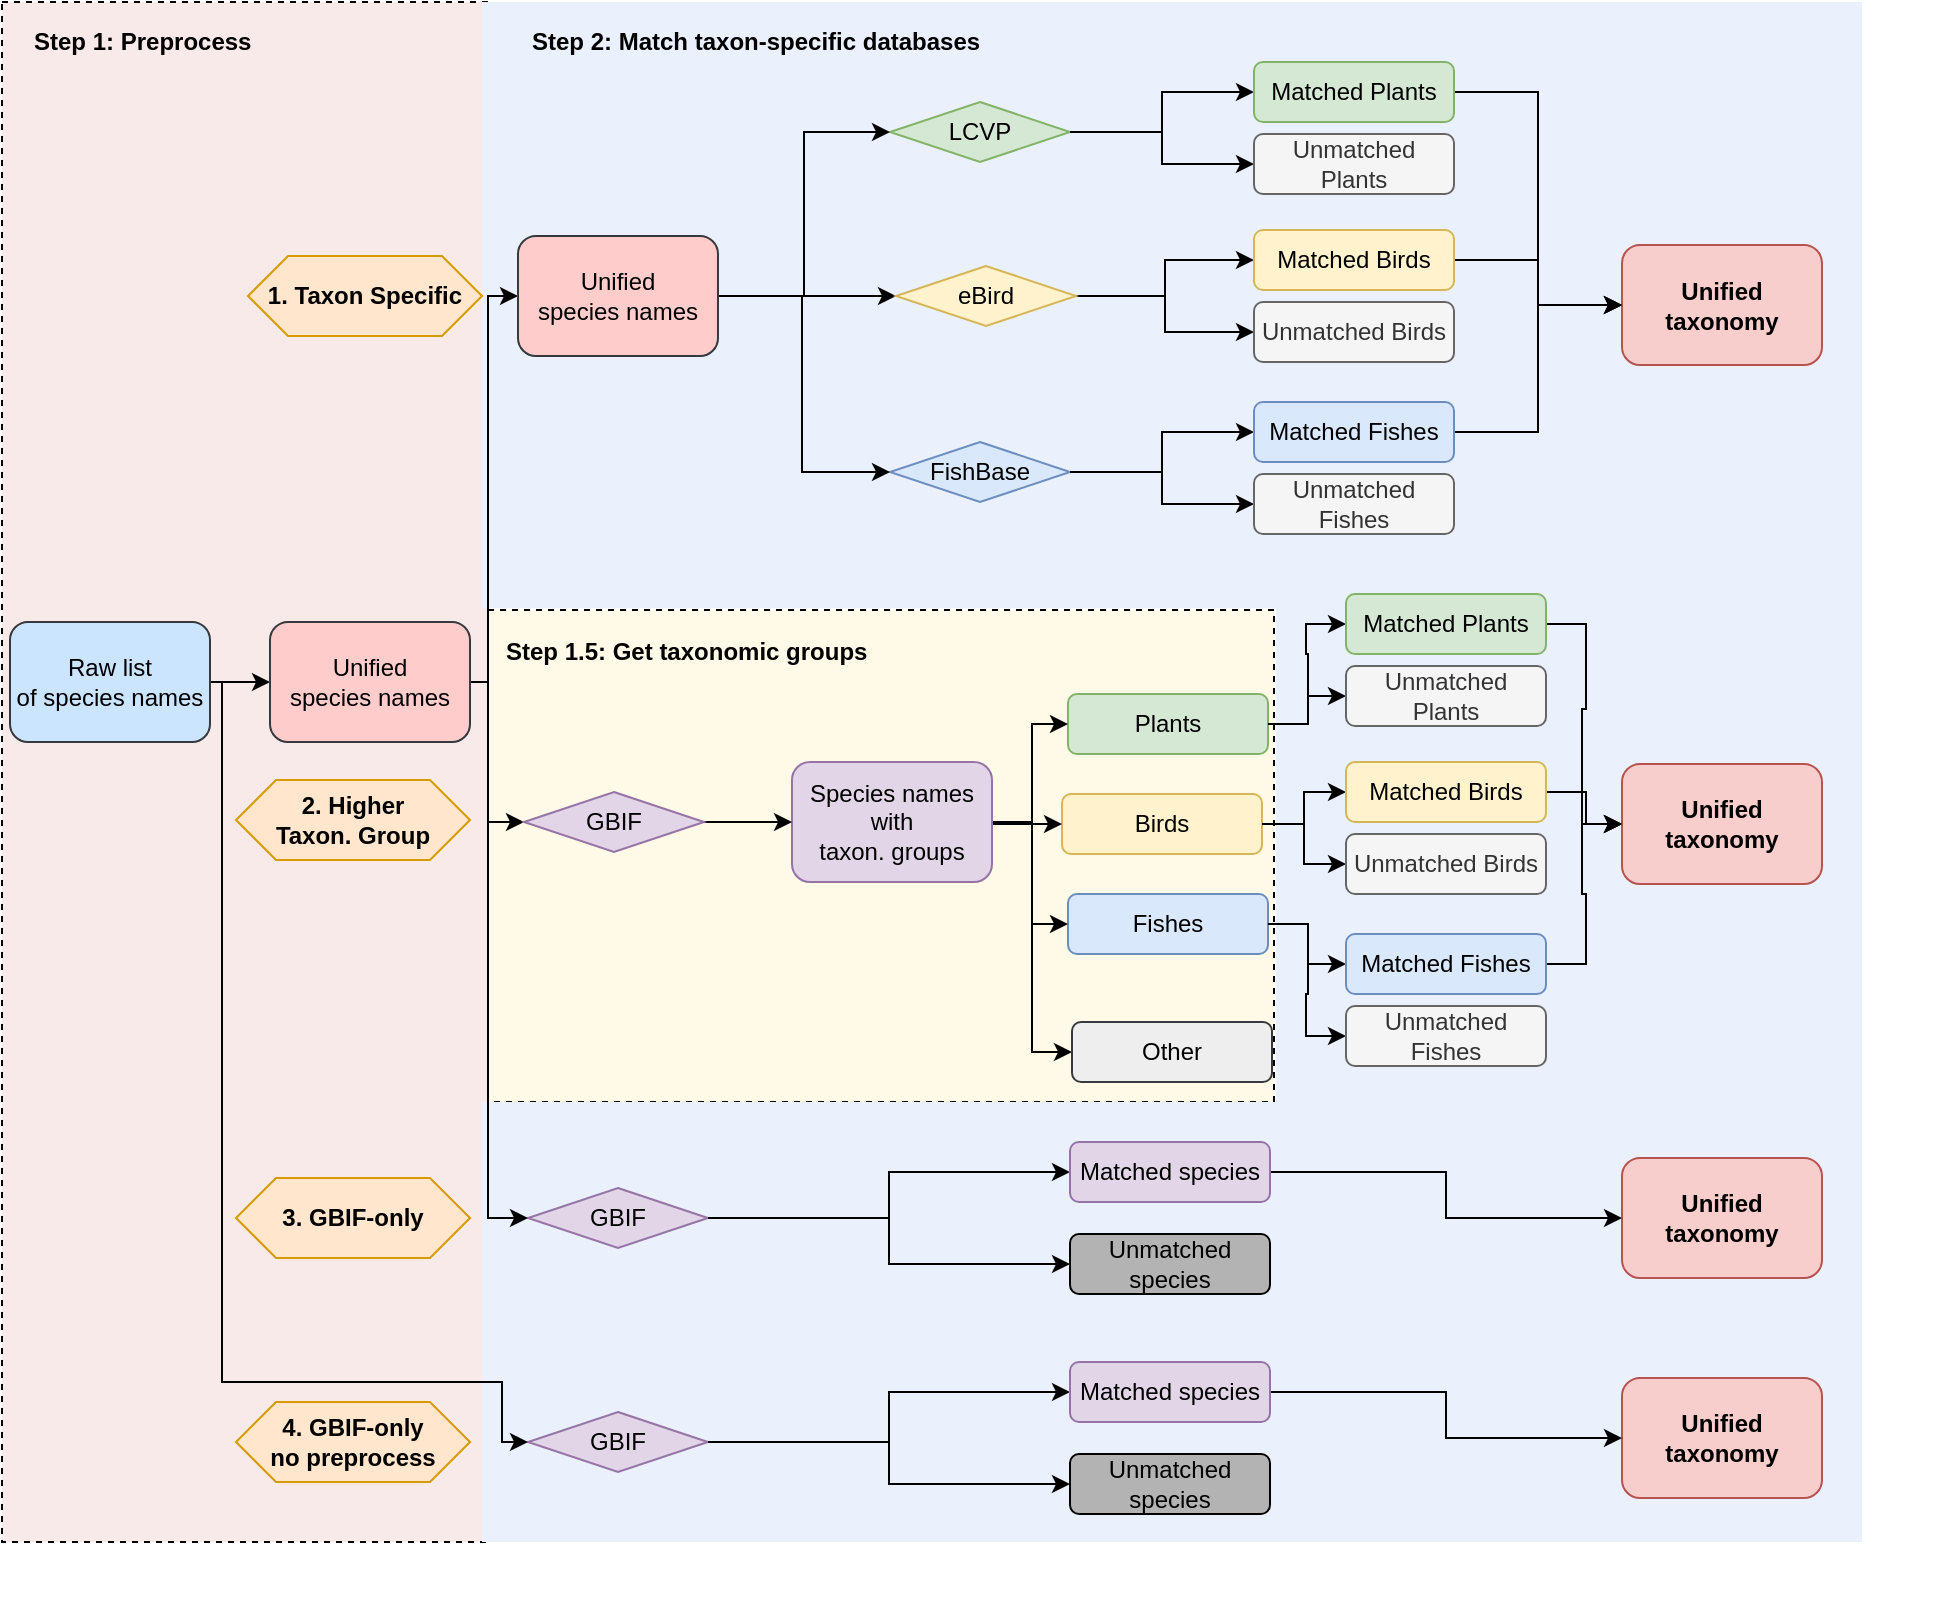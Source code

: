 <mxfile version="14.5.1" type="device"><diagram id="ho3QMGQrK5bbrxgUEx-L" name="Page-1"><mxGraphModel dx="1278" dy="948" grid="1" gridSize="10" guides="1" tooltips="1" connect="1" arrows="1" fold="1" page="1" pageScale="1" pageWidth="1169" pageHeight="827" math="0" shadow="0"><root><mxCell id="0"/><mxCell id="1" parent="0"/><mxCell id="CHZS9otSjiqZHN1OnSyR-111" value="" style="rounded=0;whiteSpace=wrap;html=1;labelBackgroundColor=none;fontFamily=Helvetica;align=left;strokeWidth=1;perimeterSpacing=0;dashed=1;fillColor=#FFFAE8;" vertex="1" parent="1"><mxGeometry x="243" y="304" width="393" height="246" as="geometry"/></mxCell><mxCell id="CHZS9otSjiqZHN1OnSyR-110" value="" style="rounded=0;whiteSpace=wrap;html=1;labelBackgroundColor=none;fontFamily=Helvetica;align=left;fillColor=#F8EAE9;dashed=1;" vertex="1" parent="1"><mxGeometry width="243" height="770" as="geometry"/></mxCell><mxCell id="CHZS9otSjiqZHN1OnSyR-116" value="" style="group" vertex="1" connectable="0" parent="1"><mxGeometry x="240" width="730" height="800" as="geometry"/></mxCell><mxCell id="CHZS9otSjiqZHN1OnSyR-114" value="" style="rounded=0;whiteSpace=wrap;html=1;labelBackgroundColor=none;fontFamily=Helvetica;align=left;fillColor=#EAF0FC;strokeColor=none;" vertex="1" parent="CHZS9otSjiqZHN1OnSyR-116"><mxGeometry x="397" y="303" width="293" height="467" as="geometry"/></mxCell><mxCell id="CHZS9otSjiqZHN1OnSyR-115" value="" style="rounded=0;whiteSpace=wrap;html=1;labelBackgroundColor=none;fontFamily=Helvetica;align=left;fillColor=#EAF0FC;strokeColor=none;" vertex="1" parent="CHZS9otSjiqZHN1OnSyR-116"><mxGeometry y="550" width="450" height="220" as="geometry"/></mxCell><mxCell id="CHZS9otSjiqZHN1OnSyR-112" value="" style="rounded=0;whiteSpace=wrap;html=1;labelBackgroundColor=none;fontFamily=Helvetica;align=left;fillColor=#EAF0FC;strokeColor=none;" vertex="1" parent="CHZS9otSjiqZHN1OnSyR-116"><mxGeometry width="690" height="303" as="geometry"/></mxCell><mxCell id="CHZS9otSjiqZHN1OnSyR-18" value="Fishes" style="rounded=1;whiteSpace=wrap;html=1;fillColor=#dae8fc;strokeColor=#6c8ebf;" vertex="1" parent="CHZS9otSjiqZHN1OnSyR-116"><mxGeometry x="293" y="446" width="100" height="30" as="geometry"/></mxCell><mxCell id="CHZS9otSjiqZHN1OnSyR-17" value="Birds" style="rounded=1;whiteSpace=wrap;html=1;fillColor=#fff2cc;strokeColor=#d6b656;" vertex="1" parent="CHZS9otSjiqZHN1OnSyR-116"><mxGeometry x="290" y="396" width="100" height="30" as="geometry"/></mxCell><mxCell id="CHZS9otSjiqZHN1OnSyR-13" value="Plants" style="rounded=1;whiteSpace=wrap;html=1;fillColor=#d5e8d4;strokeColor=#82b366;" vertex="1" parent="CHZS9otSjiqZHN1OnSyR-116"><mxGeometry x="293" y="346" width="100" height="30" as="geometry"/></mxCell><mxCell id="CHZS9otSjiqZHN1OnSyR-24" value="Unified taxonomy" style="rounded=1;whiteSpace=wrap;html=1;fillColor=#f8cecc;strokeColor=#b85450;fontStyle=1" vertex="1" parent="CHZS9otSjiqZHN1OnSyR-116"><mxGeometry x="570" y="381" width="100" height="60" as="geometry"/></mxCell><mxCell id="CHZS9otSjiqZHN1OnSyR-77" style="edgeStyle=orthogonalEdgeStyle;rounded=0;orthogonalLoop=1;jettySize=auto;html=1;exitX=1;exitY=0.5;exitDx=0;exitDy=0;entryX=0;entryY=0.5;entryDx=0;entryDy=0;" edge="1" parent="CHZS9otSjiqZHN1OnSyR-116" source="CHZS9otSjiqZHN1OnSyR-17" target="CHZS9otSjiqZHN1OnSyR-39"><mxGeometry relative="1" as="geometry"/></mxCell><mxCell id="CHZS9otSjiqZHN1OnSyR-76" style="edgeStyle=orthogonalEdgeStyle;rounded=0;orthogonalLoop=1;jettySize=auto;html=1;exitX=1;exitY=0.5;exitDx=0;exitDy=0;entryX=0;entryY=0.5;entryDx=0;entryDy=0;" edge="1" parent="CHZS9otSjiqZHN1OnSyR-116" source="CHZS9otSjiqZHN1OnSyR-17" target="CHZS9otSjiqZHN1OnSyR-38"><mxGeometry relative="1" as="geometry"/></mxCell><mxCell id="CHZS9otSjiqZHN1OnSyR-74" style="edgeStyle=orthogonalEdgeStyle;rounded=0;orthogonalLoop=1;jettySize=auto;html=1;exitX=1;exitY=0.5;exitDx=0;exitDy=0;entryX=0;entryY=0.5;entryDx=0;entryDy=0;" edge="1" parent="CHZS9otSjiqZHN1OnSyR-116" source="CHZS9otSjiqZHN1OnSyR-13" target="CHZS9otSjiqZHN1OnSyR-41"><mxGeometry relative="1" as="geometry"/></mxCell><mxCell id="CHZS9otSjiqZHN1OnSyR-75" style="edgeStyle=orthogonalEdgeStyle;rounded=0;orthogonalLoop=1;jettySize=auto;html=1;exitX=1;exitY=0.5;exitDx=0;exitDy=0;entryX=0;entryY=0.5;entryDx=0;entryDy=0;" edge="1" parent="CHZS9otSjiqZHN1OnSyR-116" source="CHZS9otSjiqZHN1OnSyR-13" target="CHZS9otSjiqZHN1OnSyR-42"><mxGeometry relative="1" as="geometry"/></mxCell><mxCell id="CHZS9otSjiqZHN1OnSyR-78" style="edgeStyle=orthogonalEdgeStyle;rounded=0;orthogonalLoop=1;jettySize=auto;html=1;exitX=1;exitY=0.5;exitDx=0;exitDy=0;entryX=0;entryY=0.5;entryDx=0;entryDy=0;" edge="1" parent="CHZS9otSjiqZHN1OnSyR-116" source="CHZS9otSjiqZHN1OnSyR-18" target="CHZS9otSjiqZHN1OnSyR-44"><mxGeometry relative="1" as="geometry"/></mxCell><mxCell id="CHZS9otSjiqZHN1OnSyR-79" style="edgeStyle=orthogonalEdgeStyle;rounded=0;orthogonalLoop=1;jettySize=auto;html=1;exitX=1;exitY=0.5;exitDx=0;exitDy=0;entryX=0;entryY=0.5;entryDx=0;entryDy=0;" edge="1" parent="CHZS9otSjiqZHN1OnSyR-116" source="CHZS9otSjiqZHN1OnSyR-18" target="CHZS9otSjiqZHN1OnSyR-45"><mxGeometry relative="1" as="geometry"/></mxCell><mxCell id="CHZS9otSjiqZHN1OnSyR-80" style="edgeStyle=orthogonalEdgeStyle;rounded=0;orthogonalLoop=1;jettySize=auto;html=1;exitX=1;exitY=0.5;exitDx=0;exitDy=0;entryX=0;entryY=0.5;entryDx=0;entryDy=0;" edge="1" parent="CHZS9otSjiqZHN1OnSyR-116" source="CHZS9otSjiqZHN1OnSyR-41" target="CHZS9otSjiqZHN1OnSyR-24"><mxGeometry relative="1" as="geometry"/></mxCell><mxCell id="CHZS9otSjiqZHN1OnSyR-81" style="edgeStyle=orthogonalEdgeStyle;rounded=0;orthogonalLoop=1;jettySize=auto;html=1;exitX=1;exitY=0.5;exitDx=0;exitDy=0;entryX=0;entryY=0.5;entryDx=0;entryDy=0;" edge="1" parent="CHZS9otSjiqZHN1OnSyR-116" source="CHZS9otSjiqZHN1OnSyR-38" target="CHZS9otSjiqZHN1OnSyR-24"><mxGeometry relative="1" as="geometry"><mxPoint x="610" y="420" as="targetPoint"/></mxGeometry></mxCell><mxCell id="CHZS9otSjiqZHN1OnSyR-82" style="edgeStyle=orthogonalEdgeStyle;rounded=0;orthogonalLoop=1;jettySize=auto;html=1;exitX=1;exitY=0.5;exitDx=0;exitDy=0;entryX=0;entryY=0.5;entryDx=0;entryDy=0;" edge="1" parent="CHZS9otSjiqZHN1OnSyR-116" source="CHZS9otSjiqZHN1OnSyR-44" target="CHZS9otSjiqZHN1OnSyR-24"><mxGeometry relative="1" as="geometry"><mxPoint x="590" y="440" as="targetPoint"/></mxGeometry></mxCell><mxCell id="CHZS9otSjiqZHN1OnSyR-105" value="&lt;span&gt;3. GBIF-only&lt;/span&gt;" style="shape=hexagon;perimeter=hexagonPerimeter2;whiteSpace=wrap;html=1;fixedSize=1;labelBackgroundColor=none;fillColor=#ffe6cc;align=center;strokeColor=#d79b00;fontStyle=1" vertex="1" parent="CHZS9otSjiqZHN1OnSyR-116"><mxGeometry x="-123" y="588" width="117" height="40" as="geometry"/></mxCell><mxCell id="CHZS9otSjiqZHN1OnSyR-52" value="GBIF" style="rhombus;whiteSpace=wrap;html=1;align=center;fillColor=#e1d5e7;strokeColor=#9673a6;" vertex="1" parent="CHZS9otSjiqZHN1OnSyR-116"><mxGeometry x="23" y="593" width="90" height="30" as="geometry"/></mxCell><mxCell id="CHZS9otSjiqZHN1OnSyR-54" value="Unified taxonomy" style="rounded=1;whiteSpace=wrap;html=1;fillColor=#f8cecc;strokeColor=#b85450;fontStyle=1" vertex="1" parent="CHZS9otSjiqZHN1OnSyR-116"><mxGeometry x="570" y="578" width="100" height="60" as="geometry"/></mxCell><mxCell id="CHZS9otSjiqZHN1OnSyR-83" style="edgeStyle=orthogonalEdgeStyle;rounded=0;orthogonalLoop=1;jettySize=auto;html=1;exitX=1;exitY=0.5;exitDx=0;exitDy=0;entryX=0;entryY=0.5;entryDx=0;entryDy=0;" edge="1" parent="CHZS9otSjiqZHN1OnSyR-116" source="CHZS9otSjiqZHN1OnSyR-52" target="CHZS9otSjiqZHN1OnSyR-47"><mxGeometry relative="1" as="geometry"/></mxCell><mxCell id="CHZS9otSjiqZHN1OnSyR-84" style="edgeStyle=orthogonalEdgeStyle;rounded=0;orthogonalLoop=1;jettySize=auto;html=1;exitX=1;exitY=0.5;exitDx=0;exitDy=0;entryX=0;entryY=0.5;entryDx=0;entryDy=0;" edge="1" parent="CHZS9otSjiqZHN1OnSyR-116" source="CHZS9otSjiqZHN1OnSyR-52" target="CHZS9otSjiqZHN1OnSyR-57"><mxGeometry relative="1" as="geometry"/></mxCell><mxCell id="CHZS9otSjiqZHN1OnSyR-87" style="edgeStyle=orthogonalEdgeStyle;rounded=0;orthogonalLoop=1;jettySize=auto;html=1;exitX=1;exitY=0.5;exitDx=0;exitDy=0;entryX=0;entryY=0.5;entryDx=0;entryDy=0;" edge="1" parent="CHZS9otSjiqZHN1OnSyR-116" source="CHZS9otSjiqZHN1OnSyR-47" target="CHZS9otSjiqZHN1OnSyR-54"><mxGeometry relative="1" as="geometry"/></mxCell><mxCell id="CHZS9otSjiqZHN1OnSyR-63" value="Unified taxonomy" style="rounded=1;whiteSpace=wrap;html=1;fillColor=#f8cecc;strokeColor=#b85450;fontStyle=1" vertex="1" parent="CHZS9otSjiqZHN1OnSyR-116"><mxGeometry x="570" y="688" width="100" height="60" as="geometry"/></mxCell><mxCell id="CHZS9otSjiqZHN1OnSyR-53" value="GBIF" style="rhombus;whiteSpace=wrap;html=1;align=center;fillColor=#e1d5e7;strokeColor=#9673a6;" vertex="1" parent="CHZS9otSjiqZHN1OnSyR-116"><mxGeometry x="23" y="705" width="90" height="30" as="geometry"/></mxCell><mxCell id="CHZS9otSjiqZHN1OnSyR-88" style="edgeStyle=orthogonalEdgeStyle;rounded=0;orthogonalLoop=1;jettySize=auto;html=1;exitX=1;exitY=0.5;exitDx=0;exitDy=0;entryX=0;entryY=0.5;entryDx=0;entryDy=0;" edge="1" parent="CHZS9otSjiqZHN1OnSyR-116" source="CHZS9otSjiqZHN1OnSyR-61" target="CHZS9otSjiqZHN1OnSyR-63"><mxGeometry relative="1" as="geometry"/></mxCell><mxCell id="CHZS9otSjiqZHN1OnSyR-85" style="edgeStyle=orthogonalEdgeStyle;rounded=0;orthogonalLoop=1;jettySize=auto;html=1;exitX=1;exitY=0.5;exitDx=0;exitDy=0;entryX=0;entryY=0.5;entryDx=0;entryDy=0;" edge="1" parent="CHZS9otSjiqZHN1OnSyR-116" source="CHZS9otSjiqZHN1OnSyR-53" target="CHZS9otSjiqZHN1OnSyR-61"><mxGeometry relative="1" as="geometry"/></mxCell><mxCell id="CHZS9otSjiqZHN1OnSyR-86" style="edgeStyle=orthogonalEdgeStyle;rounded=0;orthogonalLoop=1;jettySize=auto;html=1;exitX=1;exitY=0.5;exitDx=0;exitDy=0;entryX=0;entryY=0.5;entryDx=0;entryDy=0;" edge="1" parent="CHZS9otSjiqZHN1OnSyR-116" source="CHZS9otSjiqZHN1OnSyR-53" target="CHZS9otSjiqZHN1OnSyR-62"><mxGeometry relative="1" as="geometry"/></mxCell><mxCell id="CHZS9otSjiqZHN1OnSyR-119" value="" style="group" vertex="1" connectable="0" parent="CHZS9otSjiqZHN1OnSyR-116"><mxGeometry x="432" y="296" width="100" height="236" as="geometry"/></mxCell><mxCell id="CHZS9otSjiqZHN1OnSyR-40" value="" style="group" vertex="1" connectable="0" parent="CHZS9otSjiqZHN1OnSyR-119"><mxGeometry width="100" height="66" as="geometry"/></mxCell><mxCell id="CHZS9otSjiqZHN1OnSyR-41" value="Matched Plants" style="rounded=1;whiteSpace=wrap;html=1;fillColor=#d5e8d4;strokeColor=#82b366;" vertex="1" parent="CHZS9otSjiqZHN1OnSyR-40"><mxGeometry width="100" height="30" as="geometry"/></mxCell><mxCell id="CHZS9otSjiqZHN1OnSyR-42" value="Unmatched Plants" style="rounded=1;whiteSpace=wrap;html=1;fillColor=#f5f5f5;strokeColor=#666666;fontColor=#333333;" vertex="1" parent="CHZS9otSjiqZHN1OnSyR-40"><mxGeometry y="36" width="100" height="30" as="geometry"/></mxCell><mxCell id="CHZS9otSjiqZHN1OnSyR-43" value="" style="group;" vertex="1" connectable="0" parent="CHZS9otSjiqZHN1OnSyR-119"><mxGeometry y="170" width="100" height="66" as="geometry"/></mxCell><mxCell id="CHZS9otSjiqZHN1OnSyR-44" value="Matched Fishes" style="rounded=1;whiteSpace=wrap;html=1;fillColor=#dae8fc;strokeColor=#6c8ebf;" vertex="1" parent="CHZS9otSjiqZHN1OnSyR-43"><mxGeometry width="100" height="30" as="geometry"/></mxCell><mxCell id="CHZS9otSjiqZHN1OnSyR-45" value="Unmatched Fishes" style="rounded=1;whiteSpace=wrap;html=1;fillColor=#f5f5f5;strokeColor=#666666;fontColor=#333333;" vertex="1" parent="CHZS9otSjiqZHN1OnSyR-43"><mxGeometry y="36" width="100" height="30" as="geometry"/></mxCell><mxCell id="CHZS9otSjiqZHN1OnSyR-118" value="" style="group" vertex="1" connectable="0" parent="CHZS9otSjiqZHN1OnSyR-119"><mxGeometry y="84" width="100" height="66" as="geometry"/></mxCell><mxCell id="CHZS9otSjiqZHN1OnSyR-39" value="Unmatched Birds" style="rounded=1;whiteSpace=wrap;html=1;fillColor=#f5f5f5;strokeColor=#666666;fontColor=#333333;" vertex="1" parent="CHZS9otSjiqZHN1OnSyR-118"><mxGeometry y="36" width="100" height="30" as="geometry"/></mxCell><mxCell id="CHZS9otSjiqZHN1OnSyR-38" value="Matched Birds" style="rounded=1;whiteSpace=wrap;html=1;fillColor=#fff2cc;strokeColor=#d6b656;" vertex="1" parent="CHZS9otSjiqZHN1OnSyR-118"><mxGeometry width="100" height="30" as="geometry"/></mxCell><mxCell id="CHZS9otSjiqZHN1OnSyR-46" value="Unified taxonomy" style="rounded=1;whiteSpace=wrap;html=1;fillColor=#f8cecc;strokeColor=#b85450;fontStyle=1;fontFamily=Helvetica;flipH=1;" vertex="1" parent="CHZS9otSjiqZHN1OnSyR-116"><mxGeometry x="570" y="121.5" width="100" height="60" as="geometry"/></mxCell><mxCell id="CHZS9otSjiqZHN1OnSyR-59" value="" style="group" vertex="1" connectable="0" parent="CHZS9otSjiqZHN1OnSyR-116"><mxGeometry x="294" y="560" width="100" height="96" as="geometry"/></mxCell><mxCell id="CHZS9otSjiqZHN1OnSyR-47" value="Matched species" style="rounded=1;whiteSpace=wrap;html=1;fillColor=#e1d5e7;strokeColor=#9673a6;" vertex="1" parent="CHZS9otSjiqZHN1OnSyR-59"><mxGeometry y="10" width="100" height="30" as="geometry"/></mxCell><mxCell id="CHZS9otSjiqZHN1OnSyR-57" value="Unmatched species" style="rounded=1;whiteSpace=wrap;html=1;fillColor=#B3B3B3;" vertex="1" parent="CHZS9otSjiqZHN1OnSyR-59"><mxGeometry y="56" width="100" height="30" as="geometry"/></mxCell><mxCell id="CHZS9otSjiqZHN1OnSyR-60" value="" style="group" vertex="1" connectable="0" parent="CHZS9otSjiqZHN1OnSyR-116"><mxGeometry x="294" y="670" width="100" height="96" as="geometry"/></mxCell><mxCell id="CHZS9otSjiqZHN1OnSyR-61" value="Matched species" style="rounded=1;whiteSpace=wrap;html=1;fillColor=#e1d5e7;strokeColor=#9673a6;" vertex="1" parent="CHZS9otSjiqZHN1OnSyR-60"><mxGeometry y="10" width="100" height="30" as="geometry"/></mxCell><mxCell id="CHZS9otSjiqZHN1OnSyR-62" value="Unmatched species" style="rounded=1;whiteSpace=wrap;html=1;fillColor=#B3B3B3;" vertex="1" parent="CHZS9otSjiqZHN1OnSyR-60"><mxGeometry y="56" width="100" height="30" as="geometry"/></mxCell><mxCell id="CHZS9otSjiqZHN1OnSyR-50" value="FishBase" style="rhombus;whiteSpace=wrap;html=1;align=center;fillColor=#dae8fc;strokeColor=#6c8ebf;" vertex="1" parent="CHZS9otSjiqZHN1OnSyR-116"><mxGeometry x="204" y="220" width="90" height="30" as="geometry"/></mxCell><mxCell id="CHZS9otSjiqZHN1OnSyR-48" value="LCVP" style="rhombus;whiteSpace=wrap;html=1;align=center;fillColor=#d5e8d4;strokeColor=#82b366;" vertex="1" parent="CHZS9otSjiqZHN1OnSyR-116"><mxGeometry x="204" y="50" width="90" height="30" as="geometry"/></mxCell><mxCell id="CHZS9otSjiqZHN1OnSyR-90" style="edgeStyle=orthogonalEdgeStyle;rounded=0;orthogonalLoop=1;jettySize=auto;html=1;exitX=1;exitY=0.5;exitDx=0;exitDy=0;entryX=0;entryY=0.5;entryDx=0;entryDy=0;" edge="1" parent="1" source="CHZS9otSjiqZHN1OnSyR-10" target="CHZS9otSjiqZHN1OnSyR-11"><mxGeometry relative="1" as="geometry"/></mxCell><mxCell id="CHZS9otSjiqZHN1OnSyR-91" style="edgeStyle=orthogonalEdgeStyle;rounded=0;orthogonalLoop=1;jettySize=auto;html=1;exitX=1;exitY=0.5;exitDx=0;exitDy=0;entryX=0;entryY=0.5;entryDx=0;entryDy=0;" edge="1" parent="1" source="CHZS9otSjiqZHN1OnSyR-10" target="CHZS9otSjiqZHN1OnSyR-53"><mxGeometry relative="1" as="geometry"><Array as="points"><mxPoint x="110" y="340"/><mxPoint x="110" y="690"/><mxPoint x="250" y="690"/><mxPoint x="250" y="720"/></Array></mxGeometry></mxCell><mxCell id="CHZS9otSjiqZHN1OnSyR-10" value="&lt;span&gt;Raw list&lt;/span&gt;&lt;br&gt;&lt;span&gt;of species names&lt;/span&gt;" style="rounded=1;whiteSpace=wrap;html=1;fillColor=#cce5ff;strokeColor=#36393d;" vertex="1" parent="1"><mxGeometry x="4" y="310" width="100" height="60" as="geometry"/></mxCell><mxCell id="CHZS9otSjiqZHN1OnSyR-65" style="edgeStyle=orthogonalEdgeStyle;rounded=0;orthogonalLoop=1;jettySize=auto;html=1;exitX=1;exitY=0.5;exitDx=0;exitDy=0;entryX=0;entryY=0.5;entryDx=0;entryDy=0;" edge="1" parent="1" source="CHZS9otSjiqZHN1OnSyR-11" target="CHZS9otSjiqZHN1OnSyR-51"><mxGeometry relative="1" as="geometry"><Array as="points"><mxPoint x="243" y="340"/><mxPoint x="243" y="410"/></Array></mxGeometry></mxCell><mxCell id="CHZS9otSjiqZHN1OnSyR-66" style="edgeStyle=orthogonalEdgeStyle;rounded=0;orthogonalLoop=1;jettySize=auto;html=1;exitX=1;exitY=0.5;exitDx=0;exitDy=0;entryX=0;entryY=0.5;entryDx=0;entryDy=0;" edge="1" parent="1" source="CHZS9otSjiqZHN1OnSyR-11" target="CHZS9otSjiqZHN1OnSyR-26"><mxGeometry relative="1" as="geometry"><Array as="points"><mxPoint x="243" y="340"/><mxPoint x="243" y="147"/></Array></mxGeometry></mxCell><mxCell id="CHZS9otSjiqZHN1OnSyR-67" style="edgeStyle=orthogonalEdgeStyle;rounded=0;orthogonalLoop=1;jettySize=auto;html=1;exitX=1;exitY=0.5;exitDx=0;exitDy=0;entryX=0;entryY=0.5;entryDx=0;entryDy=0;" edge="1" parent="1" source="CHZS9otSjiqZHN1OnSyR-11" target="CHZS9otSjiqZHN1OnSyR-52"><mxGeometry relative="1" as="geometry"><Array as="points"><mxPoint x="243" y="340"/><mxPoint x="243" y="608"/></Array></mxGeometry></mxCell><mxCell id="CHZS9otSjiqZHN1OnSyR-11" value="Unified&lt;br&gt;species names" style="rounded=1;whiteSpace=wrap;html=1;fillColor=#ffcccc;strokeColor=#36393d;" vertex="1" parent="1"><mxGeometry x="134" y="310" width="100" height="60" as="geometry"/></mxCell><mxCell id="CHZS9otSjiqZHN1OnSyR-70" style="edgeStyle=orthogonalEdgeStyle;rounded=0;orthogonalLoop=1;jettySize=auto;html=1;exitX=1;exitY=0.5;exitDx=0;exitDy=0;entryX=0;entryY=0.5;entryDx=0;entryDy=0;" edge="1" parent="1" source="CHZS9otSjiqZHN1OnSyR-12" target="CHZS9otSjiqZHN1OnSyR-13"><mxGeometry relative="1" as="geometry"/></mxCell><mxCell id="CHZS9otSjiqZHN1OnSyR-72" style="edgeStyle=orthogonalEdgeStyle;rounded=0;orthogonalLoop=1;jettySize=auto;html=1;exitX=1;exitY=0.5;exitDx=0;exitDy=0;entryX=0;entryY=0.5;entryDx=0;entryDy=0;" edge="1" parent="1" source="CHZS9otSjiqZHN1OnSyR-12" target="CHZS9otSjiqZHN1OnSyR-18"><mxGeometry relative="1" as="geometry"><Array as="points"><mxPoint x="515" y="410"/><mxPoint x="515" y="461"/></Array></mxGeometry></mxCell><mxCell id="CHZS9otSjiqZHN1OnSyR-73" style="edgeStyle=orthogonalEdgeStyle;rounded=0;orthogonalLoop=1;jettySize=auto;html=1;exitX=1;exitY=0.5;exitDx=0;exitDy=0;entryX=0;entryY=0.5;entryDx=0;entryDy=0;" edge="1" parent="1" source="CHZS9otSjiqZHN1OnSyR-12" target="CHZS9otSjiqZHN1OnSyR-19"><mxGeometry relative="1" as="geometry"/></mxCell><mxCell id="CHZS9otSjiqZHN1OnSyR-121" style="edgeStyle=orthogonalEdgeStyle;rounded=0;orthogonalLoop=1;jettySize=auto;html=1;exitX=1;exitY=0.5;exitDx=0;exitDy=0;entryX=0;entryY=0.5;entryDx=0;entryDy=0;fontFamily=Helvetica;fontColor=#FFFFFF;" edge="1" parent="1" source="CHZS9otSjiqZHN1OnSyR-12" target="CHZS9otSjiqZHN1OnSyR-17"><mxGeometry relative="1" as="geometry"><Array as="points"><mxPoint x="495" y="411"/></Array></mxGeometry></mxCell><mxCell id="CHZS9otSjiqZHN1OnSyR-12" value="Species names&lt;br&gt;with&lt;br&gt;taxon. groups" style="rounded=1;whiteSpace=wrap;html=1;fillColor=#e1d5e7;strokeColor=#9673a6;" vertex="1" parent="1"><mxGeometry x="395" y="380" width="100" height="60" as="geometry"/></mxCell><mxCell id="CHZS9otSjiqZHN1OnSyR-14" value="Step 1: Preprocess" style="text;html=1;strokeColor=none;fillColor=none;align=left;verticalAlign=middle;whiteSpace=wrap;rounded=0;fontStyle=1" vertex="1" parent="1"><mxGeometry x="14" y="10" width="120" height="20" as="geometry"/></mxCell><mxCell id="CHZS9otSjiqZHN1OnSyR-15" value="Step 2: Match taxon-specific databases" style="text;html=1;strokeColor=none;fillColor=none;align=left;verticalAlign=middle;whiteSpace=wrap;rounded=0;fontStyle=1" vertex="1" parent="1"><mxGeometry x="263" y="10" width="256" height="20" as="geometry"/></mxCell><mxCell id="CHZS9otSjiqZHN1OnSyR-16" value="Step 1.5: Get taxonomic groups" style="text;html=1;strokeColor=none;fillColor=none;align=left;verticalAlign=middle;whiteSpace=wrap;rounded=0;fontStyle=1" vertex="1" parent="1"><mxGeometry x="250" y="310" width="190" height="30" as="geometry"/></mxCell><mxCell id="CHZS9otSjiqZHN1OnSyR-19" value="Other" style="rounded=1;whiteSpace=wrap;html=1;fillColor=#eeeeee;strokeColor=#36393d;" vertex="1" parent="1"><mxGeometry x="535" y="510" width="100" height="30" as="geometry"/></mxCell><mxCell id="CHZS9otSjiqZHN1OnSyR-92" style="edgeStyle=orthogonalEdgeStyle;rounded=0;orthogonalLoop=1;jettySize=auto;html=1;exitX=1;exitY=0.5;exitDx=0;exitDy=0;entryX=0;entryY=0.5;entryDx=0;entryDy=0;" edge="1" parent="1" source="CHZS9otSjiqZHN1OnSyR-26" target="CHZS9otSjiqZHN1OnSyR-48"><mxGeometry relative="1" as="geometry"/></mxCell><mxCell id="CHZS9otSjiqZHN1OnSyR-93" style="edgeStyle=orthogonalEdgeStyle;rounded=0;orthogonalLoop=1;jettySize=auto;html=1;exitX=1;exitY=0.5;exitDx=0;exitDy=0;entryX=0;entryY=0.5;entryDx=0;entryDy=0;" edge="1" parent="1" source="CHZS9otSjiqZHN1OnSyR-26" target="CHZS9otSjiqZHN1OnSyR-49"><mxGeometry relative="1" as="geometry"/></mxCell><mxCell id="CHZS9otSjiqZHN1OnSyR-94" style="edgeStyle=orthogonalEdgeStyle;rounded=0;orthogonalLoop=1;jettySize=auto;html=1;exitX=1;exitY=0.5;exitDx=0;exitDy=0;entryX=0;entryY=0.5;entryDx=0;entryDy=0;" edge="1" parent="1" source="CHZS9otSjiqZHN1OnSyR-26" target="CHZS9otSjiqZHN1OnSyR-50"><mxGeometry relative="1" as="geometry"><Array as="points"><mxPoint x="400" y="147"/><mxPoint x="400" y="235"/></Array></mxGeometry></mxCell><mxCell id="CHZS9otSjiqZHN1OnSyR-26" value="Unified&lt;br&gt;species names" style="rounded=1;whiteSpace=wrap;html=1;fillColor=#ffcccc;strokeColor=#36393d;flipH=1;" vertex="1" parent="1"><mxGeometry x="258" y="117" width="100" height="60" as="geometry"/></mxCell><mxCell id="CHZS9otSjiqZHN1OnSyR-102" style="edgeStyle=orthogonalEdgeStyle;rounded=0;orthogonalLoop=1;jettySize=auto;html=1;exitX=1;exitY=0.5;exitDx=0;exitDy=0;entryX=0;entryY=0.5;entryDx=0;entryDy=0;" edge="1" parent="1" source="CHZS9otSjiqZHN1OnSyR-27" target="CHZS9otSjiqZHN1OnSyR-46"><mxGeometry relative="1" as="geometry"><mxPoint x="770.0" y="160" as="targetPoint"/></mxGeometry></mxCell><mxCell id="CHZS9otSjiqZHN1OnSyR-95" style="edgeStyle=orthogonalEdgeStyle;rounded=0;orthogonalLoop=1;jettySize=auto;html=1;exitX=1;exitY=0.5;exitDx=0;exitDy=0;entryX=0;entryY=0.5;entryDx=0;entryDy=0;" edge="1" parent="1" source="CHZS9otSjiqZHN1OnSyR-48" target="CHZS9otSjiqZHN1OnSyR-25"><mxGeometry relative="1" as="geometry"/></mxCell><mxCell id="CHZS9otSjiqZHN1OnSyR-96" style="edgeStyle=orthogonalEdgeStyle;rounded=0;orthogonalLoop=1;jettySize=auto;html=1;exitX=1;exitY=0.5;exitDx=0;exitDy=0;entryX=0;entryY=0.5;entryDx=0;entryDy=0;" edge="1" parent="1" source="CHZS9otSjiqZHN1OnSyR-48" target="CHZS9otSjiqZHN1OnSyR-35"><mxGeometry relative="1" as="geometry"/></mxCell><mxCell id="CHZS9otSjiqZHN1OnSyR-97" style="edgeStyle=orthogonalEdgeStyle;rounded=0;orthogonalLoop=1;jettySize=auto;html=1;exitX=1;exitY=0.5;exitDx=0;exitDy=0;entryX=0;entryY=0.5;entryDx=0;entryDy=0;" edge="1" parent="1" source="CHZS9otSjiqZHN1OnSyR-49" target="CHZS9otSjiqZHN1OnSyR-27"><mxGeometry relative="1" as="geometry"/></mxCell><mxCell id="CHZS9otSjiqZHN1OnSyR-98" style="edgeStyle=orthogonalEdgeStyle;rounded=0;orthogonalLoop=1;jettySize=auto;html=1;exitX=1;exitY=0.5;exitDx=0;exitDy=0;entryX=0;entryY=0.5;entryDx=0;entryDy=0;" edge="1" parent="1" source="CHZS9otSjiqZHN1OnSyR-49" target="CHZS9otSjiqZHN1OnSyR-30"><mxGeometry relative="1" as="geometry"/></mxCell><mxCell id="CHZS9otSjiqZHN1OnSyR-49" value="eBird" style="rhombus;whiteSpace=wrap;html=1;align=center;fillColor=#fff2cc;strokeColor=#d6b656;flipH=1;" vertex="1" parent="1"><mxGeometry x="447" y="132" width="90" height="30" as="geometry"/></mxCell><mxCell id="CHZS9otSjiqZHN1OnSyR-99" style="edgeStyle=orthogonalEdgeStyle;rounded=0;orthogonalLoop=1;jettySize=auto;html=1;exitX=1;exitY=0.5;exitDx=0;exitDy=0;entryX=0;entryY=0.5;entryDx=0;entryDy=0;" edge="1" parent="1" source="CHZS9otSjiqZHN1OnSyR-50" target="CHZS9otSjiqZHN1OnSyR-28"><mxGeometry relative="1" as="geometry"/></mxCell><mxCell id="CHZS9otSjiqZHN1OnSyR-100" style="edgeStyle=orthogonalEdgeStyle;rounded=0;orthogonalLoop=1;jettySize=auto;html=1;exitX=1;exitY=0.5;exitDx=0;exitDy=0;entryX=0;entryY=0.5;entryDx=0;entryDy=0;" edge="1" parent="1" source="CHZS9otSjiqZHN1OnSyR-50" target="CHZS9otSjiqZHN1OnSyR-29"><mxGeometry relative="1" as="geometry"/></mxCell><mxCell id="CHZS9otSjiqZHN1OnSyR-69" style="edgeStyle=orthogonalEdgeStyle;rounded=0;orthogonalLoop=1;jettySize=auto;html=1;exitX=1;exitY=0.5;exitDx=0;exitDy=0;entryX=0;entryY=0.5;entryDx=0;entryDy=0;" edge="1" parent="1" source="CHZS9otSjiqZHN1OnSyR-51" target="CHZS9otSjiqZHN1OnSyR-12"><mxGeometry relative="1" as="geometry"/></mxCell><mxCell id="CHZS9otSjiqZHN1OnSyR-51" value="GBIF" style="rhombus;whiteSpace=wrap;html=1;align=center;fillColor=#e1d5e7;strokeColor=#9673a6;" vertex="1" parent="1"><mxGeometry x="261" y="395" width="90" height="30" as="geometry"/></mxCell><mxCell id="CHZS9otSjiqZHN1OnSyR-101" style="edgeStyle=orthogonalEdgeStyle;rounded=0;orthogonalLoop=1;jettySize=auto;html=1;exitX=1;exitY=0.5;exitDx=0;exitDy=0;entryX=0;entryY=0.5;entryDx=0;entryDy=0;" edge="1" parent="1" source="CHZS9otSjiqZHN1OnSyR-25" target="CHZS9otSjiqZHN1OnSyR-46"><mxGeometry relative="1" as="geometry"/></mxCell><mxCell id="CHZS9otSjiqZHN1OnSyR-103" style="edgeStyle=orthogonalEdgeStyle;rounded=0;orthogonalLoop=1;jettySize=auto;html=1;exitX=1;exitY=0.5;exitDx=0;exitDy=0;entryX=0;entryY=0.5;entryDx=0;entryDy=0;" edge="1" parent="1" source="CHZS9otSjiqZHN1OnSyR-28" target="CHZS9otSjiqZHN1OnSyR-46"><mxGeometry relative="1" as="geometry"><mxPoint x="810.0" y="170" as="targetPoint"/></mxGeometry></mxCell><mxCell id="CHZS9otSjiqZHN1OnSyR-106" value="&lt;b&gt;4. GBIF-only&lt;br&gt;no preprocess&lt;br&gt;&lt;/b&gt;" style="shape=hexagon;perimeter=hexagonPerimeter2;whiteSpace=wrap;html=1;fixedSize=1;labelBackgroundColor=none;fillColor=#ffe6cc;align=center;strokeColor=#d79b00;" vertex="1" parent="1"><mxGeometry x="117" y="700" width="117" height="40" as="geometry"/></mxCell><mxCell id="CHZS9otSjiqZHN1OnSyR-107" value="&lt;b&gt;2. Higher&lt;br&gt;Taxon. Group&lt;/b&gt;" style="shape=hexagon;perimeter=hexagonPerimeter2;whiteSpace=wrap;html=1;fixedSize=1;labelBackgroundColor=none;fillColor=#ffe6cc;align=center;strokeColor=#d79b00;" vertex="1" parent="1"><mxGeometry x="117" y="389" width="117" height="40" as="geometry"/></mxCell><mxCell id="CHZS9otSjiqZHN1OnSyR-108" value="&lt;b&gt;1. Taxon Specific&lt;/b&gt;" style="shape=hexagon;perimeter=hexagonPerimeter2;whiteSpace=wrap;html=1;fixedSize=1;labelBackgroundColor=none;fillColor=#ffe6cc;align=center;strokeColor=#d79b00;" vertex="1" parent="1"><mxGeometry x="123" y="127" width="117" height="40" as="geometry"/></mxCell><mxCell id="CHZS9otSjiqZHN1OnSyR-120" value="" style="group;flipH=1;" vertex="1" connectable="0" parent="1"><mxGeometry x="626" y="30" width="100" height="236" as="geometry"/></mxCell><mxCell id="CHZS9otSjiqZHN1OnSyR-36" value="" style="group" vertex="1" connectable="0" parent="CHZS9otSjiqZHN1OnSyR-120"><mxGeometry width="100" height="66" as="geometry"/></mxCell><mxCell id="CHZS9otSjiqZHN1OnSyR-25" value="Matched Plants" style="rounded=1;whiteSpace=wrap;html=1;fillColor=#d5e8d4;strokeColor=#82b366;" vertex="1" parent="CHZS9otSjiqZHN1OnSyR-36"><mxGeometry width="100" height="30" as="geometry"/></mxCell><mxCell id="CHZS9otSjiqZHN1OnSyR-35" value="Unmatched Plants" style="rounded=1;whiteSpace=wrap;html=1;fillColor=#f5f5f5;strokeColor=#666666;fontColor=#333333;" vertex="1" parent="CHZS9otSjiqZHN1OnSyR-36"><mxGeometry y="36" width="100" height="30" as="geometry"/></mxCell><mxCell id="CHZS9otSjiqZHN1OnSyR-37" value="" style="group" vertex="1" connectable="0" parent="CHZS9otSjiqZHN1OnSyR-120"><mxGeometry y="170" width="100" height="66" as="geometry"/></mxCell><mxCell id="CHZS9otSjiqZHN1OnSyR-28" value="Matched Fishes" style="rounded=1;whiteSpace=wrap;html=1;fillColor=#dae8fc;strokeColor=#6c8ebf;" vertex="1" parent="CHZS9otSjiqZHN1OnSyR-37"><mxGeometry width="100" height="30" as="geometry"/></mxCell><mxCell id="CHZS9otSjiqZHN1OnSyR-29" value="Unmatched Fishes" style="rounded=1;whiteSpace=wrap;html=1;fillColor=#f5f5f5;strokeColor=#666666;fontColor=#333333;" vertex="1" parent="CHZS9otSjiqZHN1OnSyR-37"><mxGeometry y="36" width="100" height="30" as="geometry"/></mxCell><mxCell id="CHZS9otSjiqZHN1OnSyR-117" value="" style="group" vertex="1" connectable="0" parent="CHZS9otSjiqZHN1OnSyR-120"><mxGeometry y="84" width="100" height="66" as="geometry"/></mxCell><mxCell id="CHZS9otSjiqZHN1OnSyR-27" value="Matched Birds" style="rounded=1;whiteSpace=wrap;html=1;fillColor=#fff2cc;strokeColor=#d6b656;" vertex="1" parent="CHZS9otSjiqZHN1OnSyR-117"><mxGeometry width="100" height="30" as="geometry"/></mxCell><mxCell id="CHZS9otSjiqZHN1OnSyR-30" value="Unmatched Birds" style="rounded=1;whiteSpace=wrap;html=1;labelBackgroundColor=none;fillColor=#f5f5f5;strokeColor=#666666;fontColor=#333333;" vertex="1" parent="CHZS9otSjiqZHN1OnSyR-117"><mxGeometry y="36" width="100" height="30" as="geometry"/></mxCell></root></mxGraphModel></diagram></mxfile>